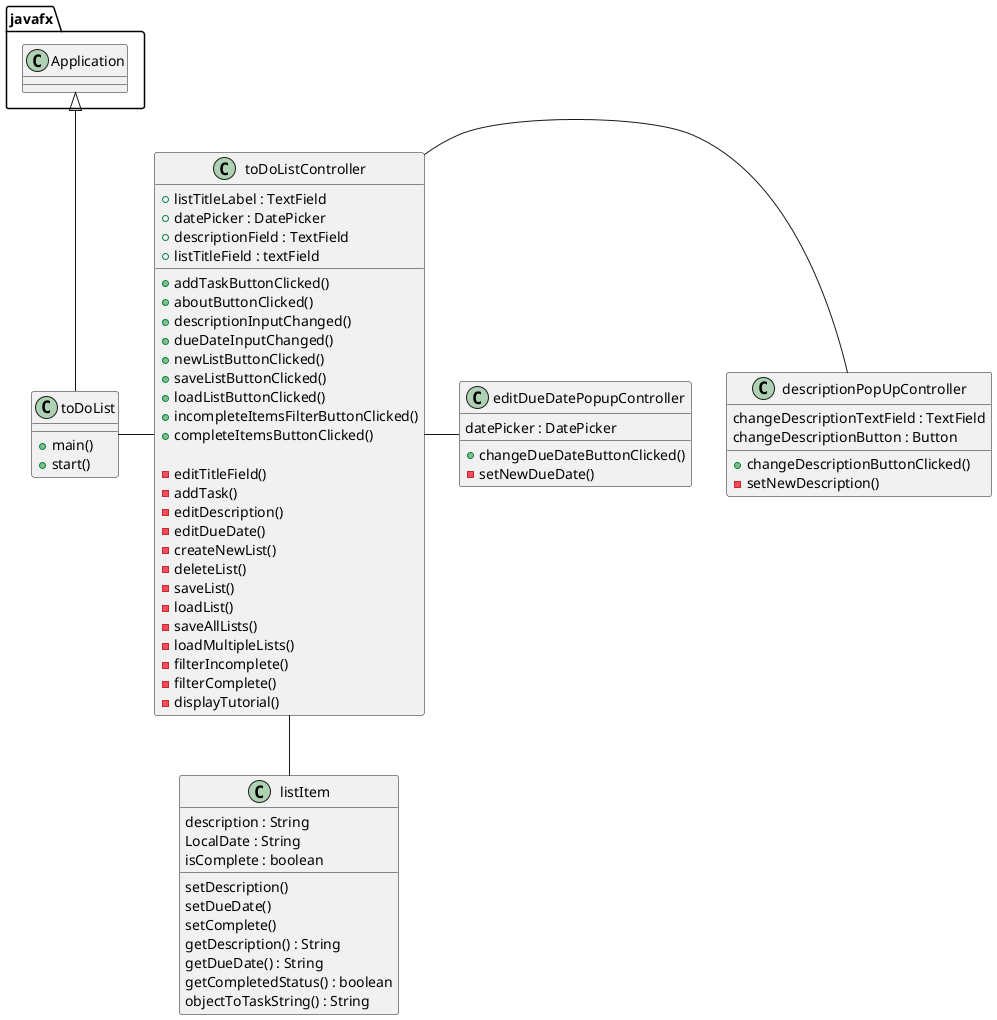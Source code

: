 @startuml

class toDoList
{
    + main()
    + start()
}

class toDoListController
{

        + listTitleLabel : TextField
        + datePicker : DatePicker
        + descriptionField : TextField
        + listTitleField : textField

        + addTaskButtonClicked()
        + aboutButtonClicked()
        + descriptionInputChanged()
        + dueDateInputChanged()
        + newListButtonClicked()
        + saveListButtonClicked()
        + loadListButtonClicked()
        + incompleteItemsFilterButtonClicked()
        + completeItemsButtonClicked()

        - editTitleField()
        - addTask()
        - editDescription()
        - editDueDate()
        - createNewList()
        - deleteList()
        - saveList()
        - loadList()
        - saveAllLists()
        - loadMultipleLists()
        - filterIncomplete()
        - filterComplete()
        - displayTutorial()
}

class descriptionPopUpController
{
    changeDescriptionTextField : TextField
    changeDescriptionButton : Button

    + changeDescriptionButtonClicked()
    - setNewDescription()
}


class listItem
{
    description : String
    LocalDate : String
    isComplete : boolean

    setDescription()
    setDueDate()
    setComplete()
    getDescription() : String
    getDueDate() : String
    getCompletedStatus() : boolean
    objectToTaskString() : String
}

class editDueDatePopupController
{
   datePicker : DatePicker
   + changeDueDateButtonClicked()
   - setNewDueDate()
}

javafx.Application <|-- toDoList
toDoList - toDoListController
toDoListController -- listItem
toDoListController - descriptionPopUpController
toDoListController - editDueDatePopupController
@enduml